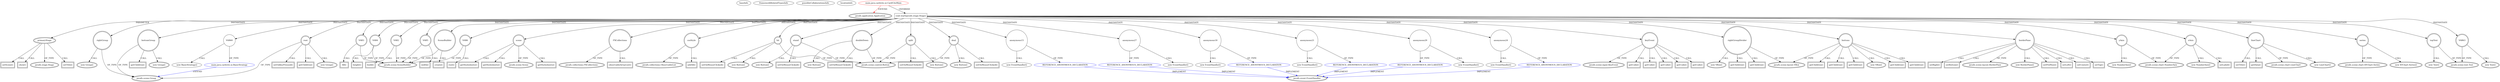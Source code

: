 digraph {
baseInfo[graphId=3353,category="extension_graph",isAnonymous=false,possibleRelation=true]
frameworkRelatedTypesInfo[0="javafx.application.Application"]
possibleCollaborationsInfo[0="3353~OVERRIDING_METHOD_DECLARATION-INSTANTIATION-~javafx.application.Application ~javafx.event.EventHandler ~false~true",1="3353~OVERRIDING_METHOD_DECLARATION-INSTANTIATION-~javafx.application.Application ~javafx.scene.Group ~false~false"]
locationInfo[projectName="johnwatson11218-cardcitefx",filePath="/johnwatson11218-cardcitefx/cardcitefx-master/Cardcite/src/main/java/cardcite/ui/CardCiteMain.java",contextSignature="CardCiteMain",graphId="3353"]
0[label="main.java.cardcite.ui.CardCiteMain",vertexType="ROOT_CLIENT_CLASS_DECLARATION",isFrameworkType=false,color=red]
1[label="javafx.application.Application",vertexType="FRAMEWORK_CLASS_TYPE",isFrameworkType=true,peripheries=2]
2[label="void start(javafx.stage.Stage)",vertexType="OVERRIDING_METHOD_DECLARATION",isFrameworkType=false,shape=box]
3[label="primaryStage",vertexType="PARAMETER_DECLARATION",isFrameworkType=true,peripheries=2]
4[label="javafx.stage.Stage",vertexType="FRAMEWORK_CLASS_TYPE",isFrameworkType=true,peripheries=2]
6[label="root",vertexType="VARIABLE_EXPRESION",isFrameworkType=true,peripheries=2,shape=circle]
7[label="javafx.scene.Group",vertexType="FRAMEWORK_CLASS_TYPE",isFrameworkType=true,peripheries=2]
5[label="new Group()",vertexType="CONSTRUCTOR_CALL",isFrameworkType=true,peripheries=2]
9[label="setTitle()",vertexType="INSIDE_CALL",isFrameworkType=true,peripheries=2,shape=box]
10[label="VAR2",vertexType="VARIABLE_EXPRESION",isFrameworkType=true,peripheries=2,shape=circle]
12[label="javafx.scene.SceneBuilder",vertexType="FRAMEWORK_CLASS_TYPE",isFrameworkType=true,peripheries=2]
11[label="build()",vertexType="INSIDE_CALL",isFrameworkType=true,peripheries=2,shape=box]
13[label="VAR3",vertexType="VARIABLE_EXPRESION",isFrameworkType=true,peripheries=2,shape=circle]
14[label="fill()",vertexType="INSIDE_CALL",isFrameworkType=true,peripheries=2,shape=box]
16[label="VAR4",vertexType="VARIABLE_EXPRESION",isFrameworkType=true,peripheries=2,shape=circle]
17[label="height()",vertexType="INSIDE_CALL",isFrameworkType=true,peripheries=2,shape=box]
19[label="VAR5",vertexType="VARIABLE_EXPRESION",isFrameworkType=true,peripheries=2,shape=circle]
20[label="width()",vertexType="INSIDE_CALL",isFrameworkType=true,peripheries=2,shape=box]
22[label="VAR6",vertexType="VARIABLE_EXPRESION",isFrameworkType=true,peripheries=2,shape=circle]
23[label="root()",vertexType="INSIDE_CALL",isFrameworkType=true,peripheries=2,shape=box]
25[label="SceneBuilder",vertexType="VARIABLE_EXPRESION",isFrameworkType=true,peripheries=2,shape=circle]
26[label="create()",vertexType="INSIDE_CALL",isFrameworkType=true,peripheries=2,shape=box]
28[label="scene",vertexType="VARIABLE_EXPRESION",isFrameworkType=true,peripheries=2,shape=circle]
30[label="javafx.scene.Scene",vertexType="FRAMEWORK_CLASS_TYPE",isFrameworkType=true,peripheries=2]
29[label="getStylesheets()",vertexType="INSIDE_CALL",isFrameworkType=true,peripheries=2,shape=box]
31[label="FXCollections",vertexType="VARIABLE_EXPRESION",isFrameworkType=true,peripheries=2,shape=circle]
33[label="javafx.collections.FXCollections",vertexType="FRAMEWORK_CLASS_TYPE",isFrameworkType=true,peripheries=2]
32[label="observableArrayList()",vertexType="INSIDE_CALL",isFrameworkType=true,peripheries=2,shape=box]
34[label="cssStyle",vertexType="VARIABLE_EXPRESION",isFrameworkType=true,peripheries=2,shape=circle]
36[label="javafx.collections.ObservableList",vertexType="FRAMEWORK_INTERFACE_TYPE",isFrameworkType=true,peripheries=2]
35[label="addAll()",vertexType="INSIDE_CALL",isFrameworkType=true,peripheries=2,shape=box]
38[label="getStylesheets()",vertexType="INSIDE_CALL",isFrameworkType=true,peripheries=2,shape=box]
40[label="getStylesheets()",vertexType="INSIDE_CALL",isFrameworkType=true,peripheries=2,shape=box]
42[label="deal",vertexType="VARIABLE_EXPRESION",isFrameworkType=true,peripheries=2,shape=circle]
43[label="javafx.scene.control.Button",vertexType="FRAMEWORK_CLASS_TYPE",isFrameworkType=true,peripheries=2]
41[label="new Button()",vertexType="CONSTRUCTOR_CALL",isFrameworkType=true,peripheries=2]
45[label="setOnMouseClicked()",vertexType="INSIDE_CALL",isFrameworkType=true,peripheries=2,shape=box]
47[label="anonymous15",vertexType="VARIABLE_EXPRESION",isFrameworkType=false,shape=circle]
48[label="REFERENCE_ANONYMOUS_DECLARATION",vertexType="REFERENCE_ANONYMOUS_DECLARATION",isFrameworkType=false,color=blue]
49[label="javafx.event.EventHandler",vertexType="FRAMEWORK_INTERFACE_TYPE",isFrameworkType=true,peripheries=2]
46[label="new EventHandler()",vertexType="CONSTRUCTOR_CALL",isFrameworkType=false]
51[label="hit",vertexType="VARIABLE_EXPRESION",isFrameworkType=true,peripheries=2,shape=circle]
50[label="new Button()",vertexType="CONSTRUCTOR_CALL",isFrameworkType=true,peripheries=2]
54[label="setOnMouseClicked()",vertexType="INSIDE_CALL",isFrameworkType=true,peripheries=2,shape=box]
56[label="anonymous18",vertexType="VARIABLE_EXPRESION",isFrameworkType=false,shape=circle]
57[label="REFERENCE_ANONYMOUS_DECLARATION",vertexType="REFERENCE_ANONYMOUS_DECLARATION",isFrameworkType=false,color=blue]
55[label="new EventHandler()",vertexType="CONSTRUCTOR_CALL",isFrameworkType=false]
60[label="stand",vertexType="VARIABLE_EXPRESION",isFrameworkType=true,peripheries=2,shape=circle]
59[label="new Button()",vertexType="CONSTRUCTOR_CALL",isFrameworkType=true,peripheries=2]
63[label="setOnMouseClicked()",vertexType="INSIDE_CALL",isFrameworkType=true,peripheries=2,shape=box]
65[label="anonymous21",vertexType="VARIABLE_EXPRESION",isFrameworkType=false,shape=circle]
66[label="REFERENCE_ANONYMOUS_DECLARATION",vertexType="REFERENCE_ANONYMOUS_DECLARATION",isFrameworkType=false,color=blue]
64[label="new EventHandler()",vertexType="CONSTRUCTOR_CALL",isFrameworkType=false]
69[label="doubleDown",vertexType="VARIABLE_EXPRESION",isFrameworkType=true,peripheries=2,shape=circle]
68[label="new Button()",vertexType="CONSTRUCTOR_CALL",isFrameworkType=true,peripheries=2]
72[label="setOnMouseClicked()",vertexType="INSIDE_CALL",isFrameworkType=true,peripheries=2,shape=box]
74[label="anonymous24",vertexType="VARIABLE_EXPRESION",isFrameworkType=false,shape=circle]
75[label="REFERENCE_ANONYMOUS_DECLARATION",vertexType="REFERENCE_ANONYMOUS_DECLARATION",isFrameworkType=false,color=blue]
73[label="new EventHandler()",vertexType="CONSTRUCTOR_CALL",isFrameworkType=false]
78[label="split",vertexType="VARIABLE_EXPRESION",isFrameworkType=true,peripheries=2,shape=circle]
77[label="new Button()",vertexType="CONSTRUCTOR_CALL",isFrameworkType=true,peripheries=2]
81[label="setOnMouseClicked()",vertexType="INSIDE_CALL",isFrameworkType=true,peripheries=2,shape=box]
83[label="anonymous27",vertexType="VARIABLE_EXPRESION",isFrameworkType=false,shape=circle]
84[label="REFERENCE_ANONYMOUS_DECLARATION",vertexType="REFERENCE_ANONYMOUS_DECLARATION",isFrameworkType=false,color=blue]
82[label="new EventHandler()",vertexType="CONSTRUCTOR_CALL",isFrameworkType=false]
87[label="setOnKeyPressed()",vertexType="INSIDE_CALL",isFrameworkType=true,peripheries=2,shape=box]
89[label="anonymous29",vertexType="VARIABLE_EXPRESION",isFrameworkType=false,shape=circle]
90[label="REFERENCE_ANONYMOUS_DECLARATION",vertexType="REFERENCE_ANONYMOUS_DECLARATION",isFrameworkType=false,color=blue]
88[label="new EventHandler()",vertexType="CONSTRUCTOR_CALL",isFrameworkType=false]
92[label="keyEvent",vertexType="VARIABLE_EXPRESION",isFrameworkType=true,peripheries=2,shape=circle]
94[label="javafx.scene.input.KeyEvent",vertexType="FRAMEWORK_CLASS_TYPE",isFrameworkType=true,peripheries=2]
93[label="getCode()",vertexType="INSIDE_CALL",isFrameworkType=true,peripheries=2,shape=box]
96[label="getCode()",vertexType="INSIDE_CALL",isFrameworkType=true,peripheries=2,shape=box]
98[label="getCode()",vertexType="INSIDE_CALL",isFrameworkType=true,peripheries=2,shape=box]
100[label="getCode()",vertexType="INSIDE_CALL",isFrameworkType=true,peripheries=2,shape=box]
102[label="getCode()",vertexType="INSIDE_CALL",isFrameworkType=true,peripheries=2,shape=box]
104[label="buttons",vertexType="VARIABLE_EXPRESION",isFrameworkType=true,peripheries=2,shape=circle]
105[label="javafx.scene.layout.VBox",vertexType="FRAMEWORK_CLASS_TYPE",isFrameworkType=true,peripheries=2]
103[label="new VBox()",vertexType="CONSTRUCTOR_CALL",isFrameworkType=true,peripheries=2]
107[label="getChildren()",vertexType="INSIDE_CALL",isFrameworkType=true,peripheries=2,shape=box]
109[label="getChildren()",vertexType="INSIDE_CALL",isFrameworkType=true,peripheries=2,shape=box]
111[label="getChildren()",vertexType="INSIDE_CALL",isFrameworkType=true,peripheries=2,shape=box]
113[label="getChildren()",vertexType="INSIDE_CALL",isFrameworkType=true,peripheries=2,shape=box]
115[label="getChildren()",vertexType="INSIDE_CALL",isFrameworkType=true,peripheries=2,shape=box]
117[label="borderPane",vertexType="VARIABLE_EXPRESION",isFrameworkType=true,peripheries=2,shape=circle]
118[label="javafx.scene.layout.BorderPane",vertexType="FRAMEWORK_CLASS_TYPE",isFrameworkType=true,peripheries=2]
116[label="new BorderPane()",vertexType="CONSTRUCTOR_CALL",isFrameworkType=true,peripheries=2]
120[label="setPrefSize()",vertexType="INSIDE_CALL",isFrameworkType=true,peripheries=2,shape=box]
122[label="setLeft()",vertexType="INSIDE_CALL",isFrameworkType=true,peripheries=2,shape=box]
124[label="getChildren()",vertexType="INSIDE_CALL",isFrameworkType=true,peripheries=2,shape=box]
126[label="xAxis",vertexType="VARIABLE_EXPRESION",isFrameworkType=true,peripheries=2,shape=circle]
127[label="javafx.scene.chart.NumberAxis",vertexType="FRAMEWORK_CLASS_TYPE",isFrameworkType=true,peripheries=2]
125[label="new NumberAxis()",vertexType="CONSTRUCTOR_CALL",isFrameworkType=true,peripheries=2]
129[label="yAxis",vertexType="VARIABLE_EXPRESION",isFrameworkType=true,peripheries=2,shape=circle]
128[label="new NumberAxis()",vertexType="CONSTRUCTOR_CALL",isFrameworkType=true,peripheries=2]
132[label="setLabel()",vertexType="INSIDE_CALL",isFrameworkType=true,peripheries=2,shape=box]
134[label="lineChart",vertexType="VARIABLE_EXPRESION",isFrameworkType=true,peripheries=2,shape=circle]
135[label="javafx.scene.chart.LineChart",vertexType="FRAMEWORK_CLASS_TYPE",isFrameworkType=true,peripheries=2]
133[label="new LineChart()",vertexType="CONSTRUCTOR_CALL",isFrameworkType=true,peripheries=2]
137[label="setTitle()",vertexType="INSIDE_CALL",isFrameworkType=true,peripheries=2,shape=box]
139[label="series",vertexType="VARIABLE_EXPRESION",isFrameworkType=true,peripheries=2,shape=circle]
140[label="javafx.scene.chart.XYChart.Series",vertexType="FRAMEWORK_CLASS_TYPE",isFrameworkType=true,peripheries=2]
138[label="new XYChart.Series()",vertexType="CONSTRUCTOR_CALL",isFrameworkType=true,peripheries=2]
142[label="getData()",vertexType="INSIDE_CALL",isFrameworkType=true,peripheries=2,shape=box]
144[label="setCenter()",vertexType="INSIDE_CALL",isFrameworkType=true,peripheries=2,shape=box]
146[label="topText",vertexType="VARIABLE_EXPRESION",isFrameworkType=true,peripheries=2,shape=circle]
147[label="javafx.scene.text.Text",vertexType="FRAMEWORK_CLASS_TYPE",isFrameworkType=true,peripheries=2]
145[label="new Text()",vertexType="CONSTRUCTOR_CALL",isFrameworkType=true,peripheries=2]
149[label="setTop()",vertexType="INSIDE_CALL",isFrameworkType=true,peripheries=2,shape=box]
151[label="rightGroupDivider",vertexType="VARIABLE_EXPRESION",isFrameworkType=true,peripheries=2,shape=circle]
150[label="new VBox()",vertexType="CONSTRUCTOR_CALL",isFrameworkType=true,peripheries=2]
154[label="setRight()",vertexType="INSIDE_CALL",isFrameworkType=true,peripheries=2,shape=box]
156[label="rightGroup",vertexType="VARIABLE_EXPRESION",isFrameworkType=true,peripheries=2,shape=circle]
155[label="new Group()",vertexType="CONSTRUCTOR_CALL",isFrameworkType=true,peripheries=2]
159[label="getChildren()",vertexType="INSIDE_CALL",isFrameworkType=true,peripheries=2,shape=box]
161[label="getChildren()",vertexType="INSIDE_CALL",isFrameworkType=true,peripheries=2,shape=box]
163[label="VAR60",vertexType="VARIABLE_EXPRESION",isFrameworkType=false,shape=circle]
164[label="main.java.cardcite.ui.BasicStrategy",vertexType="REFERENCE_CLIENT_CLASS_DECLARATION",isFrameworkType=false,color=blue]
162[label="new BasicStrategy()",vertexType="CONSTRUCTOR_CALL",isFrameworkType=false]
167[label="bottomGroup",vertexType="VARIABLE_EXPRESION",isFrameworkType=true,peripheries=2,shape=circle]
166[label="new Group()",vertexType="CONSTRUCTOR_CALL",isFrameworkType=true,peripheries=2]
170[label="getChildren()",vertexType="INSIDE_CALL",isFrameworkType=true,peripheries=2,shape=box]
172[label="VAR63",vertexType="VARIABLE_EXPRESION",isFrameworkType=true,peripheries=2,shape=circle]
171[label="new Text()",vertexType="CONSTRUCTOR_CALL",isFrameworkType=true,peripheries=2]
175[label="setBottom()",vertexType="INSIDE_CALL",isFrameworkType=true,peripheries=2,shape=box]
177[label="setScene()",vertexType="INSIDE_CALL",isFrameworkType=true,peripheries=2,shape=box]
179[label="show()",vertexType="INSIDE_CALL",isFrameworkType=true,peripheries=2,shape=box]
0->1[label="EXTEND",color=red]
0->2[label="OVERRIDE"]
3->4[label="OF_TYPE"]
2->3[label="PARAMETER"]
2->6[label="INSTANTIATE"]
6->7[label="OF_TYPE"]
6->5[label="CALL"]
3->9[label="CALL"]
2->10[label="INSTANTIATE"]
10->12[label="OF_TYPE"]
10->11[label="CALL"]
2->13[label="INSTANTIATE"]
13->12[label="OF_TYPE"]
13->14[label="CALL"]
2->16[label="INSTANTIATE"]
16->12[label="OF_TYPE"]
16->17[label="CALL"]
2->19[label="INSTANTIATE"]
19->12[label="OF_TYPE"]
19->20[label="CALL"]
2->22[label="INSTANTIATE"]
22->12[label="OF_TYPE"]
22->23[label="CALL"]
2->25[label="INSTANTIATE"]
25->12[label="OF_TYPE"]
25->26[label="CALL"]
2->28[label="INSTANTIATE"]
28->30[label="OF_TYPE"]
28->29[label="CALL"]
2->31[label="INSTANTIATE"]
31->33[label="OF_TYPE"]
31->32[label="CALL"]
2->34[label="INSTANTIATE"]
34->36[label="OF_TYPE"]
34->35[label="CALL"]
28->38[label="CALL"]
28->40[label="CALL"]
2->42[label="INSTANTIATE"]
42->43[label="OF_TYPE"]
42->41[label="CALL"]
42->45[label="CALL"]
2->47[label="INSTANTIATE"]
48->49[label="IMPLEMENT",color=blue]
47->48[label="OF_TYPE"]
47->46[label="CALL"]
2->51[label="INSTANTIATE"]
51->43[label="OF_TYPE"]
51->50[label="CALL"]
51->54[label="CALL"]
2->56[label="INSTANTIATE"]
57->49[label="IMPLEMENT",color=blue]
56->57[label="OF_TYPE"]
56->55[label="CALL"]
2->60[label="INSTANTIATE"]
60->43[label="OF_TYPE"]
60->59[label="CALL"]
60->63[label="CALL"]
2->65[label="INSTANTIATE"]
66->49[label="IMPLEMENT",color=blue]
65->66[label="OF_TYPE"]
65->64[label="CALL"]
2->69[label="INSTANTIATE"]
69->43[label="OF_TYPE"]
69->68[label="CALL"]
69->72[label="CALL"]
2->74[label="INSTANTIATE"]
75->49[label="IMPLEMENT",color=blue]
74->75[label="OF_TYPE"]
74->73[label="CALL"]
2->78[label="INSTANTIATE"]
78->43[label="OF_TYPE"]
78->77[label="CALL"]
78->81[label="CALL"]
2->83[label="INSTANTIATE"]
84->49[label="IMPLEMENT",color=blue]
83->84[label="OF_TYPE"]
83->82[label="CALL"]
6->87[label="CALL"]
2->89[label="INSTANTIATE"]
90->49[label="IMPLEMENT",color=blue]
89->90[label="OF_TYPE"]
89->88[label="CALL"]
2->92[label="INSTANTIATE"]
92->94[label="OF_TYPE"]
92->93[label="CALL"]
92->96[label="CALL"]
92->98[label="CALL"]
92->100[label="CALL"]
92->102[label="CALL"]
2->104[label="INSTANTIATE"]
104->105[label="OF_TYPE"]
104->103[label="CALL"]
104->107[label="CALL"]
104->109[label="CALL"]
104->111[label="CALL"]
104->113[label="CALL"]
104->115[label="CALL"]
2->117[label="INSTANTIATE"]
117->118[label="OF_TYPE"]
117->116[label="CALL"]
117->120[label="CALL"]
117->122[label="CALL"]
6->124[label="CALL"]
2->126[label="INSTANTIATE"]
126->127[label="OF_TYPE"]
126->125[label="CALL"]
2->129[label="INSTANTIATE"]
129->127[label="OF_TYPE"]
129->128[label="CALL"]
126->132[label="CALL"]
2->134[label="INSTANTIATE"]
134->135[label="OF_TYPE"]
134->133[label="CALL"]
134->137[label="CALL"]
2->139[label="INSTANTIATE"]
139->140[label="OF_TYPE"]
139->138[label="CALL"]
134->142[label="CALL"]
117->144[label="CALL"]
2->146[label="INSTANTIATE"]
146->147[label="OF_TYPE"]
146->145[label="CALL"]
117->149[label="CALL"]
2->151[label="INSTANTIATE"]
151->105[label="OF_TYPE"]
151->150[label="CALL"]
117->154[label="CALL"]
2->156[label="INSTANTIATE"]
156->7[label="OF_TYPE"]
156->155[label="CALL"]
151->159[label="CALL"]
151->161[label="CALL"]
2->163[label="INSTANTIATE"]
164->7[label="EXTEND",color=blue]
163->164[label="OF_TYPE"]
163->162[label="CALL"]
2->167[label="INSTANTIATE"]
167->7[label="OF_TYPE"]
167->166[label="CALL"]
167->170[label="CALL"]
2->172[label="INSTANTIATE"]
172->147[label="OF_TYPE"]
172->171[label="CALL"]
117->175[label="CALL"]
3->177[label="CALL"]
3->179[label="CALL"]
}
